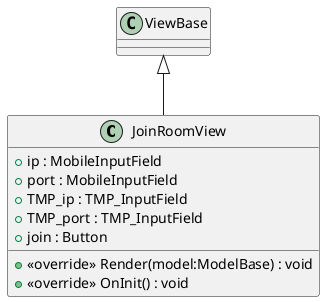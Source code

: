@startuml
class JoinRoomView {
    + ip : MobileInputField
    + port : MobileInputField
    + TMP_ip : TMP_InputField
    + TMP_port : TMP_InputField
    + join : Button
    + <<override>> Render(model:ModelBase) : void
    + <<override>> OnInit() : void
}
ViewBase <|-- JoinRoomView
@enduml

